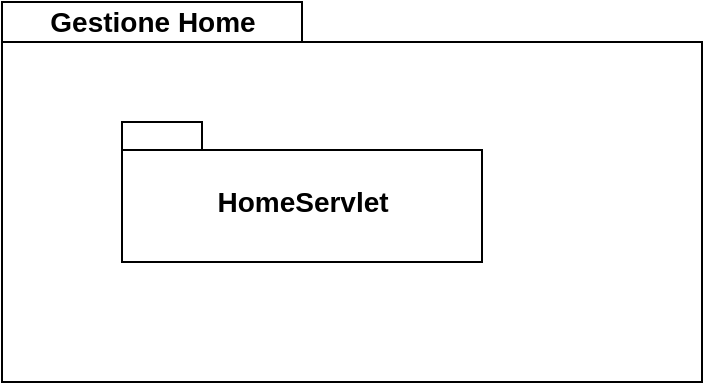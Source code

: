 <mxfile version="16.5.6" type="device"><diagram id="hliyiHKY1-tAfS8a4rGt" name="Page-1"><mxGraphModel dx="2105" dy="564" grid="1" gridSize="10" guides="1" tooltips="1" connect="1" arrows="1" fold="1" page="1" pageScale="1" pageWidth="827" pageHeight="1169" math="0" shadow="0"><root><mxCell id="0"/><mxCell id="1" parent="0"/><mxCell id="c1iqWmHCEpPBOMIHqLAP-1" value="" style="shape=folder;fontStyle=1;spacingTop=10;tabWidth=150;tabHeight=20;tabPosition=left;html=1;" parent="1" vertex="1"><mxGeometry x="-150" y="210" width="350" height="190" as="geometry"/></mxCell><mxCell id="c1iqWmHCEpPBOMIHqLAP-2" value="&lt;b&gt;&lt;font style=&quot;font-size: 14px&quot;&gt;Gestione Home&lt;br&gt;&lt;/font&gt;&lt;/b&gt;" style="text;html=1;align=center;verticalAlign=middle;resizable=0;points=[];autosize=1;strokeColor=none;fillColor=none;" parent="1" vertex="1"><mxGeometry x="-135" y="210" width="120" height="20" as="geometry"/></mxCell><mxCell id="c1iqWmHCEpPBOMIHqLAP-3" value="HomeServlet" style="shape=folder;fontStyle=1;spacingTop=10;tabWidth=40;tabHeight=14;tabPosition=left;html=1;fontSize=14;" parent="1" vertex="1"><mxGeometry x="-90" y="270" width="180" height="70" as="geometry"/></mxCell></root></mxGraphModel></diagram></mxfile>